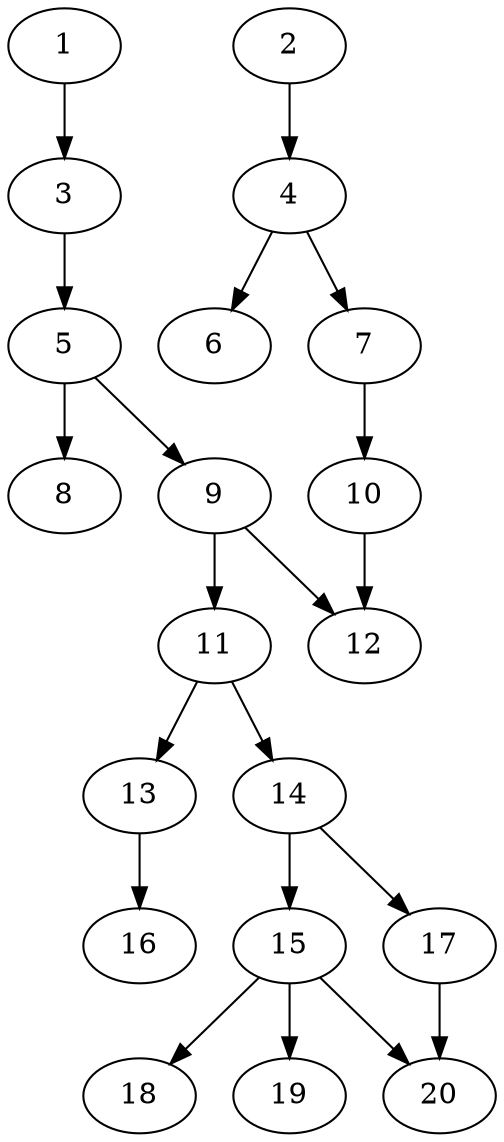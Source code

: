 // DAG automatically generated by daggen at Sat Jul 27 15:35:20 2019
// ./daggen --dot -n 20 --ccr 0.5 --fat 0.4 --regular 0.5 --density 0.5 --mindata 5242880 --maxdata 52428800 
digraph G {
  1 [size="94728192", alpha="0.02", expect_size="47364096"] 
  1 -> 3 [size ="47364096"]
  2 [size="82855936", alpha="0.20", expect_size="41427968"] 
  2 -> 4 [size ="41427968"]
  3 [size="31082496", alpha="0.01", expect_size="15541248"] 
  3 -> 5 [size ="15541248"]
  4 [size="62978048", alpha="0.04", expect_size="31489024"] 
  4 -> 6 [size ="31489024"]
  4 -> 7 [size ="31489024"]
  5 [size="60983296", alpha="0.01", expect_size="30491648"] 
  5 -> 8 [size ="30491648"]
  5 -> 9 [size ="30491648"]
  6 [size="20484096", alpha="0.15", expect_size="10242048"] 
  7 [size="87572480", alpha="0.05", expect_size="43786240"] 
  7 -> 10 [size ="43786240"]
  8 [size="56643584", alpha="0.09", expect_size="28321792"] 
  9 [size="97064960", alpha="0.00", expect_size="48532480"] 
  9 -> 11 [size ="48532480"]
  9 -> 12 [size ="48532480"]
  10 [size="36288512", alpha="0.17", expect_size="18144256"] 
  10 -> 12 [size ="18144256"]
  11 [size="34940928", alpha="0.07", expect_size="17470464"] 
  11 -> 13 [size ="17470464"]
  11 -> 14 [size ="17470464"]
  12 [size="45877248", alpha="0.11", expect_size="22938624"] 
  13 [size="45326336", alpha="0.00", expect_size="22663168"] 
  13 -> 16 [size ="22663168"]
  14 [size="49780736", alpha="0.08", expect_size="24890368"] 
  14 -> 15 [size ="24890368"]
  14 -> 17 [size ="24890368"]
  15 [size="68970496", alpha="0.13", expect_size="34485248"] 
  15 -> 18 [size ="34485248"]
  15 -> 19 [size ="34485248"]
  15 -> 20 [size ="34485248"]
  16 [size="73271296", alpha="0.03", expect_size="36635648"] 
  17 [size="49410048", alpha="0.03", expect_size="24705024"] 
  17 -> 20 [size ="24705024"]
  18 [size="72382464", alpha="0.03", expect_size="36191232"] 
  19 [size="22202368", alpha="0.16", expect_size="11101184"] 
  20 [size="23846912", alpha="0.19", expect_size="11923456"] 
}
